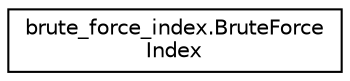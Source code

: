 digraph "Graphical Class Hierarchy"
{
 // LATEX_PDF_SIZE
  edge [fontname="Helvetica",fontsize="10",labelfontname="Helvetica",labelfontsize="10"];
  node [fontname="Helvetica",fontsize="10",shape=record];
  rankdir="LR";
  Node0 [label="brute_force_index.BruteForce\lIndex",height=0.2,width=0.4,color="black", fillcolor="white", style="filled",URL="$classbrute__force__index_1_1BruteForceIndex.html",tooltip=" "];
}
